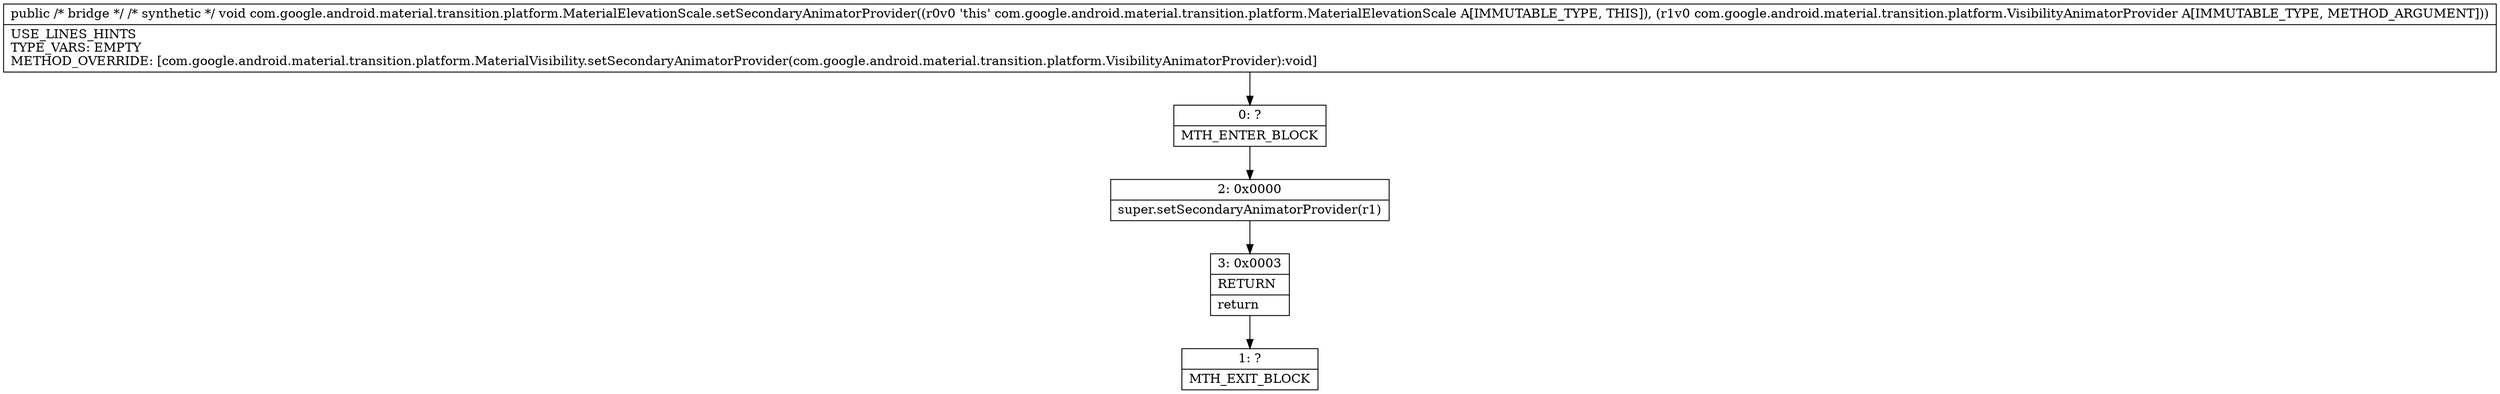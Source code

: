 digraph "CFG forcom.google.android.material.transition.platform.MaterialElevationScale.setSecondaryAnimatorProvider(Lcom\/google\/android\/material\/transition\/platform\/VisibilityAnimatorProvider;)V" {
Node_0 [shape=record,label="{0\:\ ?|MTH_ENTER_BLOCK\l}"];
Node_2 [shape=record,label="{2\:\ 0x0000|super.setSecondaryAnimatorProvider(r1)\l}"];
Node_3 [shape=record,label="{3\:\ 0x0003|RETURN\l|return\l}"];
Node_1 [shape=record,label="{1\:\ ?|MTH_EXIT_BLOCK\l}"];
MethodNode[shape=record,label="{public \/* bridge *\/ \/* synthetic *\/ void com.google.android.material.transition.platform.MaterialElevationScale.setSecondaryAnimatorProvider((r0v0 'this' com.google.android.material.transition.platform.MaterialElevationScale A[IMMUTABLE_TYPE, THIS]), (r1v0 com.google.android.material.transition.platform.VisibilityAnimatorProvider A[IMMUTABLE_TYPE, METHOD_ARGUMENT]))  | USE_LINES_HINTS\lTYPE_VARS: EMPTY\lMETHOD_OVERRIDE: [com.google.android.material.transition.platform.MaterialVisibility.setSecondaryAnimatorProvider(com.google.android.material.transition.platform.VisibilityAnimatorProvider):void]\l}"];
MethodNode -> Node_0;Node_0 -> Node_2;
Node_2 -> Node_3;
Node_3 -> Node_1;
}

